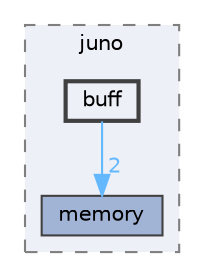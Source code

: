 digraph "/home/runner/work/libjuno/libjuno/include/juno/buff"
{
 // LATEX_PDF_SIZE
  bgcolor="transparent";
  edge [fontname=Helvetica,fontsize=10,labelfontname=Helvetica,labelfontsize=10];
  node [fontname=Helvetica,fontsize=10,shape=box,height=0.2,width=0.4];
  compound=true
  subgraph clusterdir_366da5caa8e7ec3e54d94764b6f022bc {
    graph [ bgcolor="#edf0f7", pencolor="grey50", label="juno", fontname=Helvetica,fontsize=10 style="filled,dashed", URL="dir_366da5caa8e7ec3e54d94764b6f022bc.html",tooltip=""]
  dir_0ab7105f8cccca84cc3ec63bc4b5970d [label="memory", fillcolor="#a2b4d6", color="grey25", style="filled", URL="dir_0ab7105f8cccca84cc3ec63bc4b5970d.html",tooltip=""];
  dir_fc6384f358b29864859f2bbee3a4bf64 [label="buff", fillcolor="#edf0f7", color="grey25", style="filled,bold", URL="dir_fc6384f358b29864859f2bbee3a4bf64.html",tooltip=""];
  }
  dir_fc6384f358b29864859f2bbee3a4bf64->dir_0ab7105f8cccca84cc3ec63bc4b5970d [headlabel="2", labeldistance=1.5 headhref="dir_000001_000010.html" href="dir_000001_000010.html" color="steelblue1" fontcolor="steelblue1"];
}
